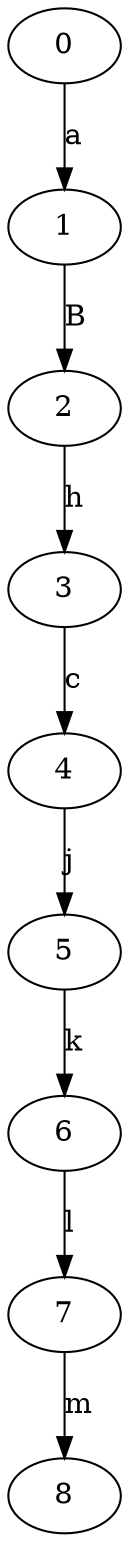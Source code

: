 digraph {
		0 -> 1[label="a"];
		1 -> 2[label="B"];
		2 -> 3[label="h"];
		3 -> 4[label="c"];
		4 -> 5[label="j"];
		5 -> 6[label="k"];
		6 -> 7[label="l"];
		7 -> 8[label="m"];
	}
	

